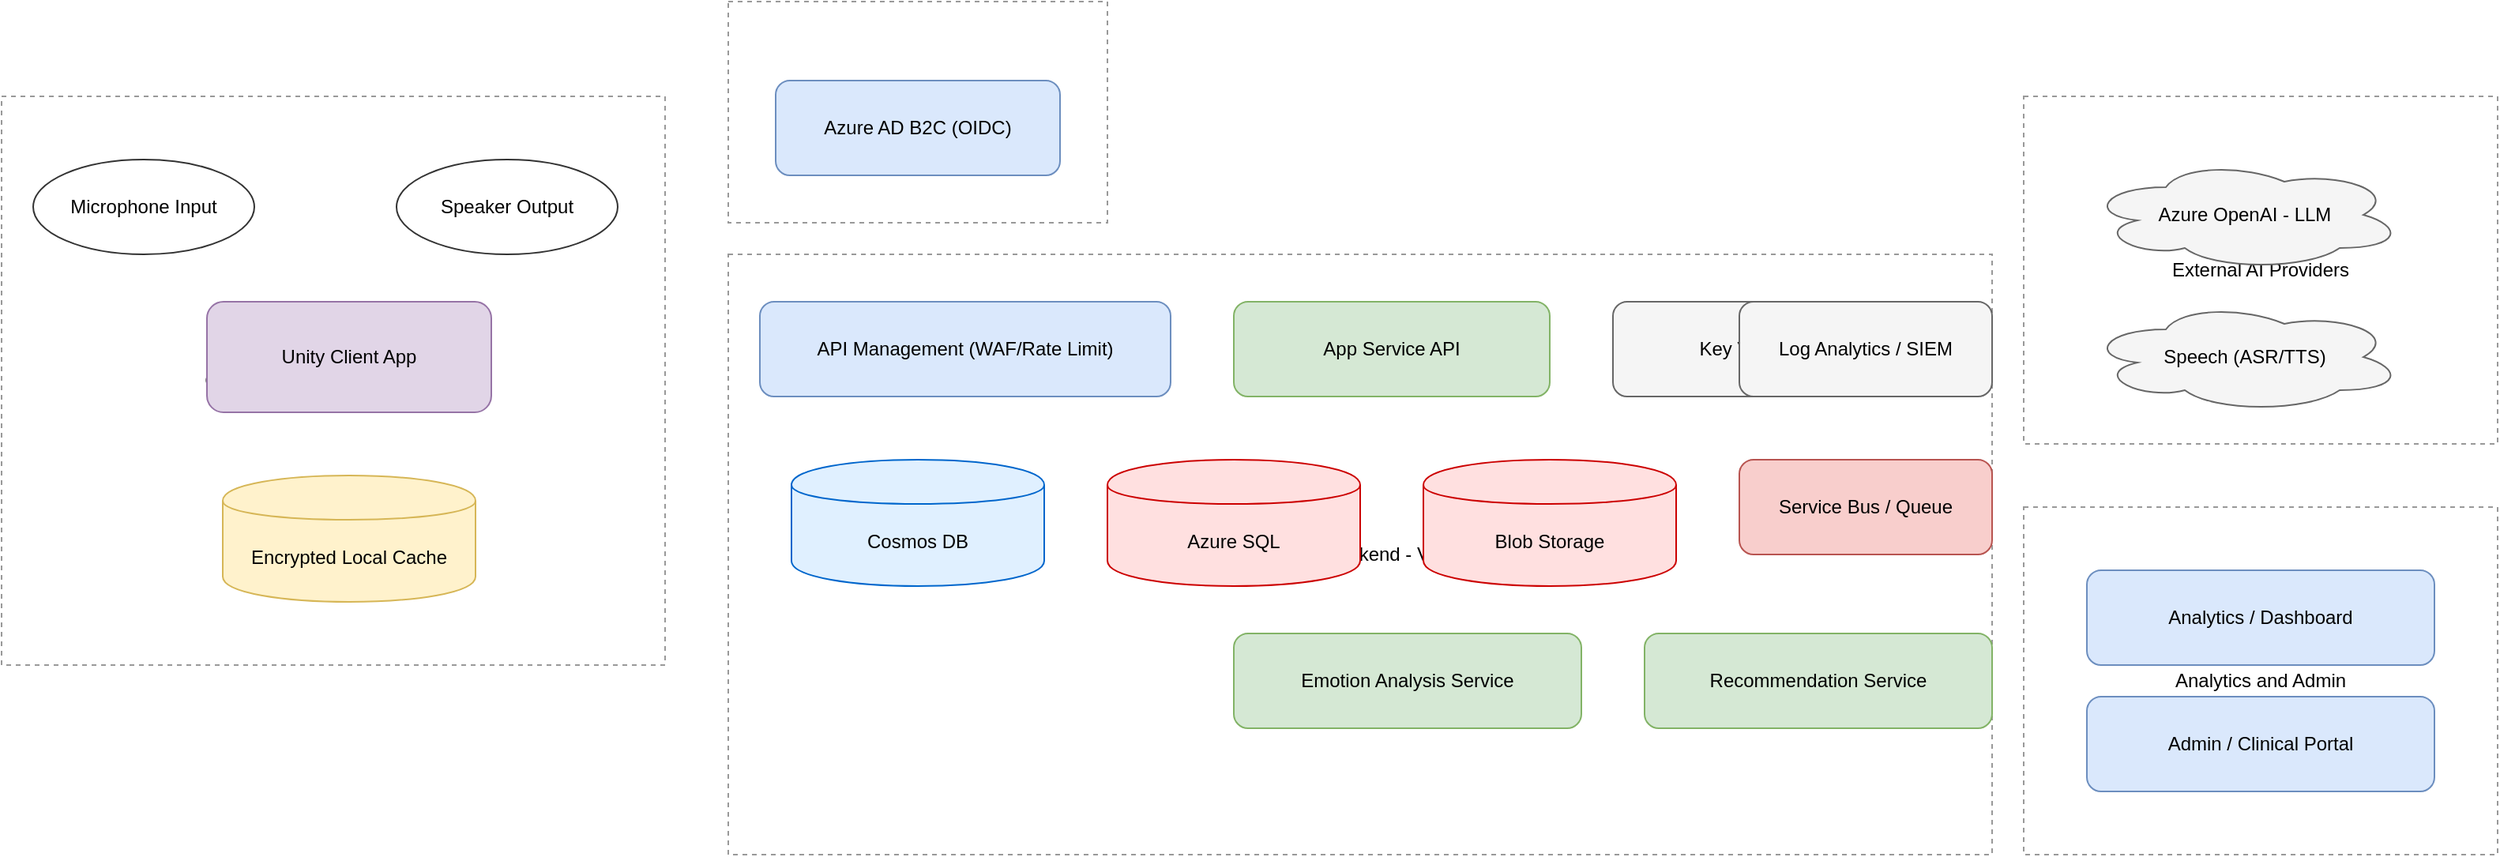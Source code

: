 <mxfile version="28.1.2">
  <diagram name="Data Flow Diagram" id="dfd-1">
    <mxGraphModel dx="1426" dy="764" grid="1" gridSize="10" guides="1" tooltips="1" connect="1" arrows="1" fold="1" page="1" pageScale="1" pageWidth="1920" pageHeight="1080" math="0" shadow="0">
      <root>
        <mxCell id="0"/>
        <mxCell id="1" parent="0"/>

        <!-- Trust Boundary: Client Device -->
        <mxCell id="TB1" value="Client Device - Trust Boundary" style="rounded=0;whiteSpace=wrap;html=1;dashed=1;strokeColor=#999999;fillColor=#ffffff;" vertex="1" parent="1">
          <mxGeometry x="20" y="80" width="420" height="360" as="geometry"/>
        </mxCell>

        <!-- Client Device Components -->
        <mxCell id="Mic" value="Microphone Input" style="shape=ellipse;whiteSpace=wrap;html=1;fillColor=#ffffff;strokeColor=#333333;" vertex="1" parent="TB1">
          <mxGeometry x="20" y="40" width="140" height="60" as="geometry"/>
        </mxCell>
        <mxCell id="Spk" value="Speaker Output" style="shape=ellipse;whiteSpace=wrap;html=1;fillColor=#ffffff;strokeColor=#333333;" vertex="1" parent="TB1">
          <mxGeometry x="250" y="40" width="140" height="60" as="geometry"/>
        </mxCell>
        <mxCell id="U" value="Unity Client App" style="rounded=1;whiteSpace=wrap;html=1;fillColor=#e1d5e7;strokeColor=#9673a6;" vertex="1" parent="TB1">
          <mxGeometry x="130" y="130" width="180" height="70" as="geometry"/>
        </mxCell>
        <mxCell id="Cache" value="Encrypted Local Cache" style="shape=cylinder;whiteSpace=wrap;html=1;boundedLbl=1;fillColor=#fff2cc;strokeColor=#d6b656;" vertex="1" parent="TB1">
          <mxGeometry x="140" y="240" width="160" height="80" as="geometry"/>
        </mxCell>

        <!-- Trust Boundary: Identity and Access -->
        <mxCell id="TB2" value="Identity and Access" style="rounded=0;whiteSpace=wrap;html=1;dashed=1;strokeColor=#999999;fillColor=#ffffff;" vertex="1" parent="1">
          <mxGeometry x="480" y="20" width="240" height="140" as="geometry"/>
        </mxCell>
        <mxCell id="B2C" value="Azure AD B2C (OIDC)" style="rounded=1;whiteSpace=wrap;html=1;fillColor=#dae8fc;strokeColor=#6c8ebf;" vertex="1" parent="TB2">
          <mxGeometry x="30" y="50" width="180" height="60" as="geometry"/>
        </mxCell>

        <!-- Trust Boundary: Secure Backend - VNet -->
        <mxCell id="TB3" value="Secure Backend - VNet" style="rounded=0;whiteSpace=wrap;html=1;dashed=1;strokeColor=#999999;fillColor=#ffffff;" vertex="1" parent="1">
          <mxGeometry x="480" y="180" width="800" height="380" as="geometry"/>
        </mxCell>
        <mxCell id="APIM" value="API Management (WAF/Rate Limit)" style="rounded=1;whiteSpace=wrap;html=1;fillColor=#dae8fc;strokeColor=#6c8ebf;" vertex="1" parent="TB3">
          <mxGeometry x="20" y="30" width="260" height="60" as="geometry"/>
        </mxCell>
        <mxCell id="API" value="App Service API" style="rounded=1;whiteSpace=wrap;html=1;fillColor=#d5e8d4;strokeColor=#82b366;" vertex="1" parent="TB3">
          <mxGeometry x="320" y="30" width="200" height="60" as="geometry"/>
        </mxCell>
        <mxCell id="KV" value="Key Vault" style="rounded=1;whiteSpace=wrap;html=1;fillColor=#f5f5f5;strokeColor=#666666;" vertex="1" parent="TB3">
          <mxGeometry x="560" y="30" width="160" height="60" as="geometry"/>
        </mxCell>
        <mxCell id="LOG" value="Log Analytics / SIEM" style="rounded=1;whiteSpace=wrap;html=1;fillColor=#f5f5f5;strokeColor=#666666;" vertex="1" parent="TB3">
          <mxGeometry x="640" y="30" width="160" height="60" as="geometry"/>
        </mxCell>
        <mxCell id="COS" value="Cosmos DB" style="shape=cylinder;whiteSpace=wrap;html=1;boundedLbl=1;fillColor=#e0f0ff;strokeColor=#06c;" vertex="1" parent="TB3">
          <mxGeometry x="40" y="130" width="160" height="80" as="geometry"/>
        </mxCell>
        <mxCell id="SQL" value="Azure SQL" style="shape=cylinder;whiteSpace=wrap;html=1;boundedLbl=1;fillColor=#ffe0e0;strokeColor=#c00;" vertex="1" parent="TB3">
          <mxGeometry x="240" y="130" width="160" height="80" as="geometry"/>
        </mxCell>
        <mxCell id="BLOB" value="Blob Storage" style="shape=cylinder;whiteSpace=wrap;html=1;boundedLbl=1;fillColor=#ffe0e0;strokeColor=#c00;" vertex="1" parent="TB3">
          <mxGeometry x="440" y="130" width="160" height="80" as="geometry"/>
        </mxCell>
        <mxCell id="BUS" value="Service Bus / Queue" style="rounded=1;whiteSpace=wrap;html=1;fillColor=#f8cecc;strokeColor=#b85450;" vertex="1" parent="TB3">
          <mxGeometry x="640" y="130" width="160" height="60" as="geometry"/>
        </mxCell>
        <mxCell id="EA" value="Emotion Analysis Service" style="rounded=1;whiteSpace=wrap;html=1;fillColor=#d5e8d4;strokeColor=#82b366;" vertex="1" parent="TB3">
          <mxGeometry x="320" y="240" width="220" height="60" as="geometry"/>
        </mxCell>
        <mxCell id="REC" value="Recommendation Service" style="rounded=1;whiteSpace=wrap;html=1;fillColor=#d5e8d4;strokeColor=#82b366;" vertex="1" parent="TB3">
          <mxGeometry x="580" y="240" width="220" height="60" as="geometry"/>
        </mxCell>

        <!-- Trust Boundary: External AI Providers -->
        <mxCell id="TB4" value="External AI Providers" style="rounded=0;whiteSpace=wrap;html=1;dashed=1;strokeColor=#999999;fillColor=#ffffff;" vertex="1" parent="1">
          <mxGeometry x="1300" y="80" width="300" height="220" as="geometry"/>
        </mxCell>
        <mxCell id="AOAI" value="Azure OpenAI - LLM" style="shape=cloud;whiteSpace=wrap;html=1;fillColor=#f5f5f5;strokeColor=#666666;" vertex="1" parent="TB4">
          <mxGeometry x="40" y="40" width="200" height="70" as="geometry"/>
        </mxCell>
        <mxCell id="SPEECH" value="Speech (ASR/TTS)" style="shape=cloud;whiteSpace=wrap;html=1;fillColor=#f5f5f5;strokeColor=#666666;" vertex="1" parent="TB4">
          <mxGeometry x="40" y="130" width="200" height="70" as="geometry"/>
        </mxCell>

        <!-- Trust Boundary: Analytics and Admin -->
        <mxCell id="TB5" value="Analytics and Admin" style="rounded=0;whiteSpace=wrap;html=1;dashed=1;strokeColor=#999999;fillColor=#ffffff;" vertex="1" parent="1">
          <mxGeometry x="1300" y="340" width="300" height="220" as="geometry"/>
        </mxCell>
        <mxCell id="BI" value="Analytics / Dashboard" style="rounded=1;whiteSpace=wrap;html=1;fillColor=#dae8fc;strokeColor=#6c8ebf;" vertex="1" parent="TB5">
          <mxGeometry x="40" y="40" width="220" height="60" as="geometry"/>
        </mxCell>
        <mxCell id="ADMIN" value="Admin / Clinical Portal" style="rounded=1;whiteSpace=wrap;html=1;fillColor=#dae8fc;strokeColor=#6c8ebf;" vertex="1" parent="TB5">
          <mxGeometry x="40" y="120" width="220" height="60" as="geometry"/>
        </mxCell>
      </root>
    </mxGraphModel>
  </diagram>
</mxfile>
